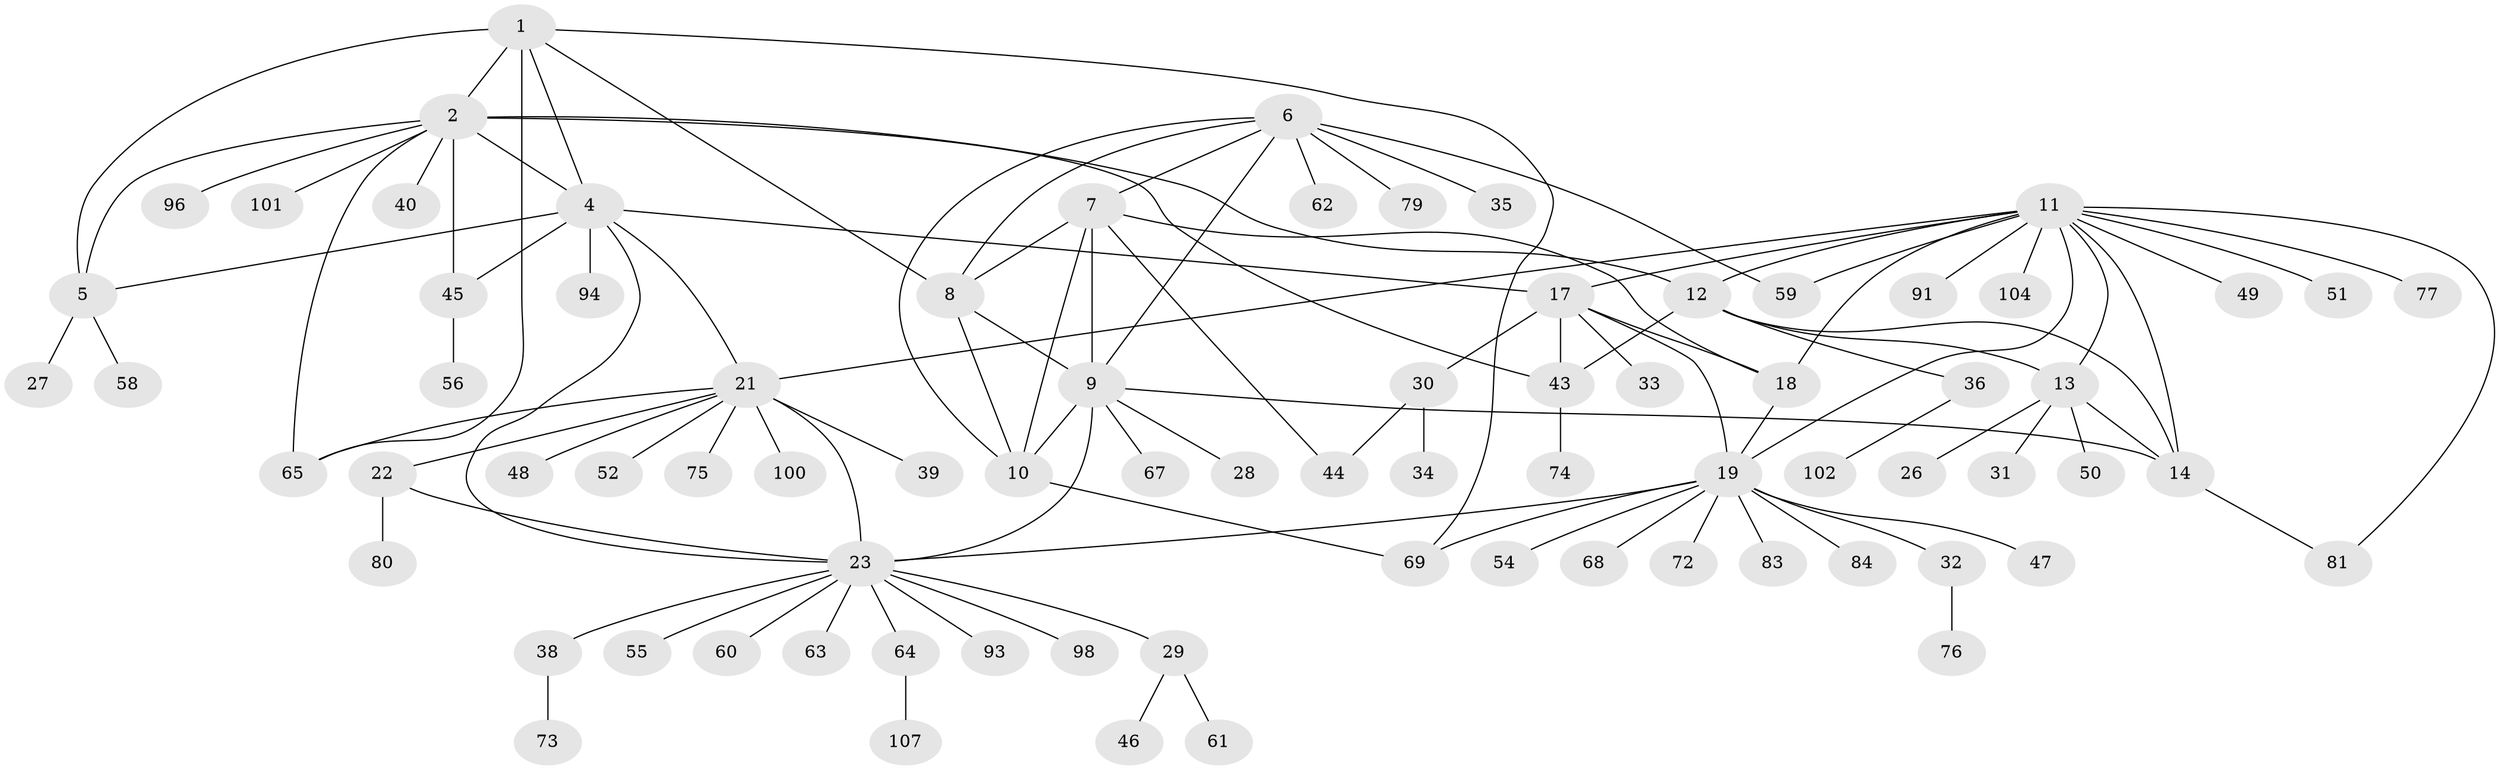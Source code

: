 // original degree distribution, {4: 0.037383177570093455, 11: 0.009345794392523364, 7: 0.06542056074766354, 9: 0.04672897196261682, 6: 0.018691588785046728, 5: 0.037383177570093455, 10: 0.009345794392523364, 8: 0.028037383177570093, 12: 0.009345794392523364, 1: 0.5420560747663551, 3: 0.06542056074766354, 2: 0.1308411214953271}
// Generated by graph-tools (version 1.1) at 2025/11/02/27/25 16:11:31]
// undirected, 78 vertices, 110 edges
graph export_dot {
graph [start="1"]
  node [color=gray90,style=filled];
  1 [super="+3"];
  2 [super="+95"];
  4 [super="+41"];
  5 [super="+53"];
  6 [super="+99"];
  7 [super="+86"];
  8 [super="+82"];
  9 [super="+88"];
  10;
  11 [super="+16"];
  12 [super="+15"];
  13 [super="+42"];
  14 [super="+106"];
  17 [super="+90"];
  18;
  19 [super="+20"];
  21 [super="+25"];
  22;
  23 [super="+24"];
  26;
  27;
  28;
  29 [super="+78"];
  30 [super="+37"];
  31;
  32 [super="+87"];
  33;
  34;
  35;
  36 [super="+57"];
  38 [super="+85"];
  39;
  40;
  43 [super="+71"];
  44;
  45 [super="+97"];
  46 [super="+70"];
  47;
  48;
  49;
  50;
  51;
  52 [super="+103"];
  54;
  55;
  56;
  58;
  59 [super="+66"];
  60;
  61;
  62;
  63;
  64;
  65 [super="+105"];
  67;
  68;
  69 [super="+89"];
  72;
  73;
  74;
  75;
  76;
  77;
  79;
  80;
  81;
  83 [super="+92"];
  84;
  91;
  93;
  94;
  96;
  98;
  100;
  101;
  102;
  104;
  107;
  1 -- 2 [weight=2];
  1 -- 4 [weight=2];
  1 -- 5 [weight=2];
  1 -- 65;
  1 -- 69;
  1 -- 8;
  2 -- 4;
  2 -- 5;
  2 -- 12;
  2 -- 40;
  2 -- 45;
  2 -- 101;
  2 -- 96;
  2 -- 43;
  2 -- 65;
  4 -- 5;
  4 -- 17;
  4 -- 21;
  4 -- 94;
  4 -- 23;
  4 -- 45;
  5 -- 27;
  5 -- 58;
  6 -- 7;
  6 -- 8;
  6 -- 9;
  6 -- 10;
  6 -- 35;
  6 -- 59;
  6 -- 62;
  6 -- 79;
  7 -- 8;
  7 -- 9;
  7 -- 10;
  7 -- 18;
  7 -- 44;
  8 -- 9;
  8 -- 10;
  9 -- 10;
  9 -- 14;
  9 -- 28;
  9 -- 67;
  9 -- 23;
  10 -- 69;
  11 -- 12 [weight=2];
  11 -- 13;
  11 -- 14;
  11 -- 51;
  11 -- 77;
  11 -- 91;
  11 -- 104;
  11 -- 21;
  11 -- 17;
  11 -- 18;
  11 -- 19 [weight=2];
  11 -- 49;
  11 -- 81;
  11 -- 59;
  12 -- 13 [weight=2];
  12 -- 14 [weight=2];
  12 -- 36;
  12 -- 43;
  13 -- 14;
  13 -- 26;
  13 -- 31;
  13 -- 50;
  14 -- 81;
  17 -- 18;
  17 -- 19 [weight=2];
  17 -- 30;
  17 -- 33;
  17 -- 43;
  18 -- 19 [weight=2];
  19 -- 47;
  19 -- 54;
  19 -- 72;
  19 -- 32;
  19 -- 68;
  19 -- 83;
  19 -- 84;
  19 -- 23;
  19 -- 69;
  21 -- 22 [weight=2];
  21 -- 23 [weight=4];
  21 -- 39;
  21 -- 48;
  21 -- 65;
  21 -- 100;
  21 -- 75;
  21 -- 52;
  22 -- 23 [weight=2];
  22 -- 80;
  23 -- 29;
  23 -- 38;
  23 -- 60;
  23 -- 63;
  23 -- 64;
  23 -- 98;
  23 -- 55;
  23 -- 93;
  29 -- 46;
  29 -- 61;
  30 -- 34;
  30 -- 44;
  32 -- 76;
  36 -- 102;
  38 -- 73;
  43 -- 74;
  45 -- 56;
  64 -- 107;
}

